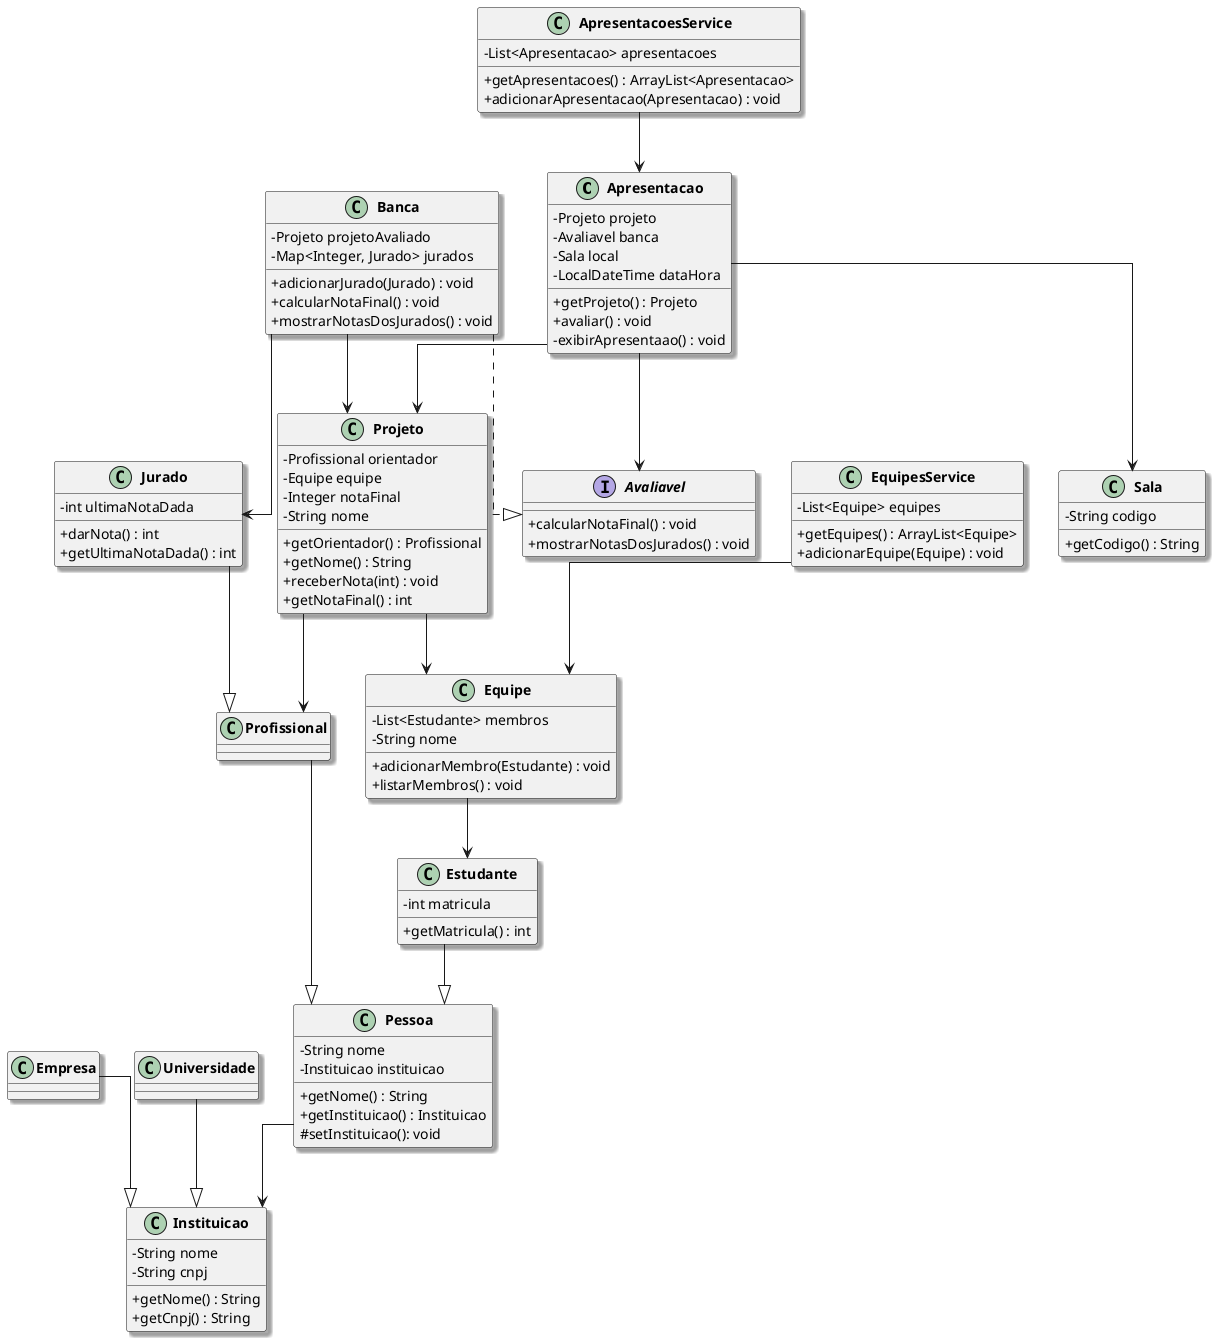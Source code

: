 @startuml

skinparam classAttributeIconSize 0
skinparam shadowing true
skinparam linetype ortho
skinparam classFontStyle bold

    class Apresentacao {
        - Projeto projeto
        - Avaliavel banca
        - Sala local
        - LocalDateTime dataHora
        + getProjeto() : Projeto
        + avaliar() : void
        - exibirApresentaao() : void
    }

    interface Avaliavel {
        + calcularNotaFinal() : void
        + mostrarNotasDosJurados() : void
    }

    class Banca {
        - Projeto projetoAvaliado
        - Map<Integer, Jurado> jurados
        + adicionarJurado(Jurado) : void
        + calcularNotaFinal() : void
        + mostrarNotasDosJurados() : void
    }

    class Empresa

    class Universidade

    class Instituicao {
        - String nome
        - String cnpj
        + getNome() : String
        + getCnpj() : String
    }

    class Estudante {
        - int matricula
        + getMatricula() : int
    }

    class Equipe {
        - List<Estudante> membros
        - String nome
        + adicionarMembro(Estudante) : void
        + listarMembros() : void
    }

    class Pessoa {
        - String nome
        - Instituicao instituicao
        + getNome() : String
        + getInstituicao() : Instituicao
        # setInstituicao(): void
    }

    class Profissional

    class Jurado {
        - int ultimaNotaDada
        + darNota() : int
        + getUltimaNotaDada() : int
    }

    class Projeto {
        - Profissional orientador
        - Equipe equipe
        - Integer notaFinal
        - String nome
        + getOrientador() : Profissional
        + getNome() : String
        + receberNota(int) : void
        + getNotaFinal() : int
    }

    class Sala {
        - String codigo
        + getCodigo() : String
    }

    Empresa --|> Instituicao
    Universidade --|> Instituicao

    Estudante --|> Pessoa
    Profissional --|> Pessoa
    Jurado --|> Profissional

    Banca ..|> Avaliavel


    Apresentacao --> Projeto
    Apresentacao --> Avaliavel
    Apresentacao --> Sala

    Banca --> Projeto
    Banca --> Jurado

    Projeto --> Equipe
    Projeto --> Profissional

    Equipe --> Estudante

    Pessoa --> Instituicao

    class ApresentacoesService {
        - List<Apresentacao> apresentacoes
        + getApresentacoes() : ArrayList<Apresentacao>
        + adicionarApresentacao(Apresentacao) : void
    }

    class EquipesService {
        - List<Equipe> equipes
        + getEquipes() : ArrayList<Equipe>
        + adicionarEquipe(Equipe) : void
    }

    ApresentacoesService --> Apresentacao
    EquipesService --> Equipe

@enduml
